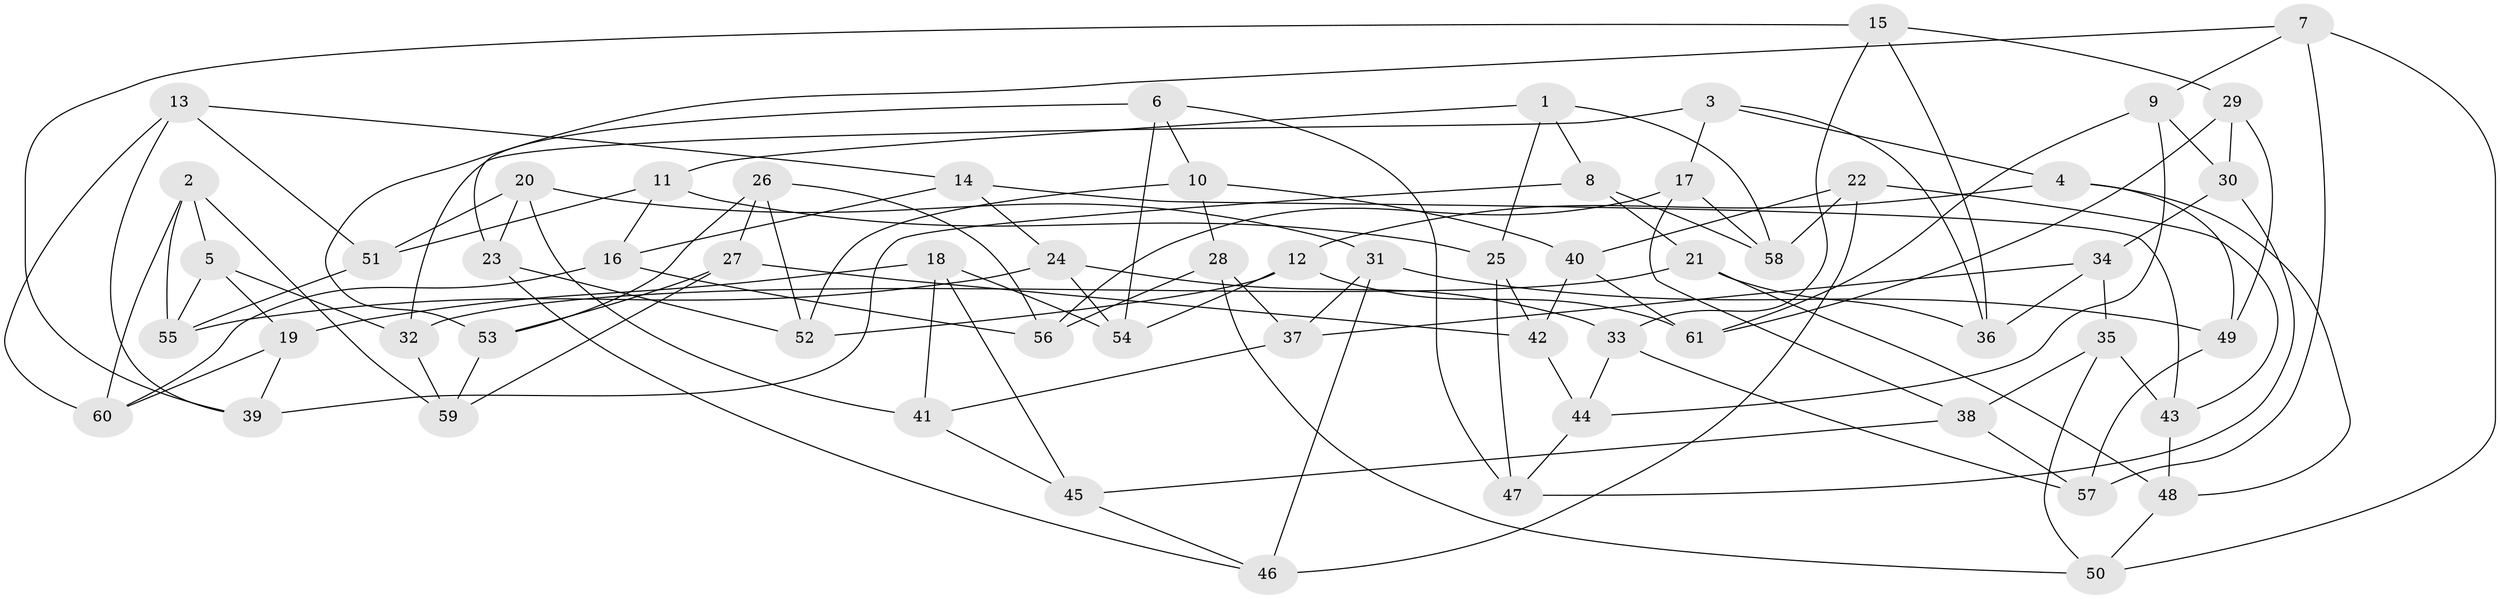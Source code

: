 // coarse degree distribution, {3: 0.19444444444444445, 4: 0.5277777777777778, 5: 0.19444444444444445, 9: 0.027777777777777776, 7: 0.027777777777777776, 10: 0.027777777777777776}
// Generated by graph-tools (version 1.1) at 2025/02/03/04/25 22:02:42]
// undirected, 61 vertices, 122 edges
graph export_dot {
graph [start="1"]
  node [color=gray90,style=filled];
  1;
  2;
  3;
  4;
  5;
  6;
  7;
  8;
  9;
  10;
  11;
  12;
  13;
  14;
  15;
  16;
  17;
  18;
  19;
  20;
  21;
  22;
  23;
  24;
  25;
  26;
  27;
  28;
  29;
  30;
  31;
  32;
  33;
  34;
  35;
  36;
  37;
  38;
  39;
  40;
  41;
  42;
  43;
  44;
  45;
  46;
  47;
  48;
  49;
  50;
  51;
  52;
  53;
  54;
  55;
  56;
  57;
  58;
  59;
  60;
  61;
  1 -- 8;
  1 -- 25;
  1 -- 58;
  1 -- 11;
  2 -- 55;
  2 -- 5;
  2 -- 60;
  2 -- 59;
  3 -- 32;
  3 -- 17;
  3 -- 4;
  3 -- 36;
  4 -- 48;
  4 -- 12;
  4 -- 49;
  5 -- 55;
  5 -- 19;
  5 -- 32;
  6 -- 54;
  6 -- 47;
  6 -- 23;
  6 -- 10;
  7 -- 50;
  7 -- 53;
  7 -- 57;
  7 -- 9;
  8 -- 39;
  8 -- 21;
  8 -- 58;
  9 -- 61;
  9 -- 30;
  9 -- 44;
  10 -- 52;
  10 -- 28;
  10 -- 40;
  11 -- 25;
  11 -- 16;
  11 -- 51;
  12 -- 54;
  12 -- 61;
  12 -- 52;
  13 -- 14;
  13 -- 60;
  13 -- 39;
  13 -- 51;
  14 -- 24;
  14 -- 16;
  14 -- 43;
  15 -- 29;
  15 -- 36;
  15 -- 33;
  15 -- 39;
  16 -- 56;
  16 -- 60;
  17 -- 56;
  17 -- 58;
  17 -- 38;
  18 -- 45;
  18 -- 41;
  18 -- 54;
  18 -- 19;
  19 -- 60;
  19 -- 39;
  20 -- 51;
  20 -- 31;
  20 -- 41;
  20 -- 23;
  21 -- 48;
  21 -- 32;
  21 -- 36;
  22 -- 43;
  22 -- 58;
  22 -- 46;
  22 -- 40;
  23 -- 46;
  23 -- 52;
  24 -- 54;
  24 -- 33;
  24 -- 55;
  25 -- 47;
  25 -- 42;
  26 -- 27;
  26 -- 56;
  26 -- 52;
  26 -- 53;
  27 -- 59;
  27 -- 42;
  27 -- 53;
  28 -- 37;
  28 -- 56;
  28 -- 50;
  29 -- 61;
  29 -- 49;
  29 -- 30;
  30 -- 34;
  30 -- 47;
  31 -- 37;
  31 -- 49;
  31 -- 46;
  32 -- 59;
  33 -- 44;
  33 -- 57;
  34 -- 35;
  34 -- 36;
  34 -- 37;
  35 -- 38;
  35 -- 43;
  35 -- 50;
  37 -- 41;
  38 -- 57;
  38 -- 45;
  40 -- 42;
  40 -- 61;
  41 -- 45;
  42 -- 44;
  43 -- 48;
  44 -- 47;
  45 -- 46;
  48 -- 50;
  49 -- 57;
  51 -- 55;
  53 -- 59;
}

